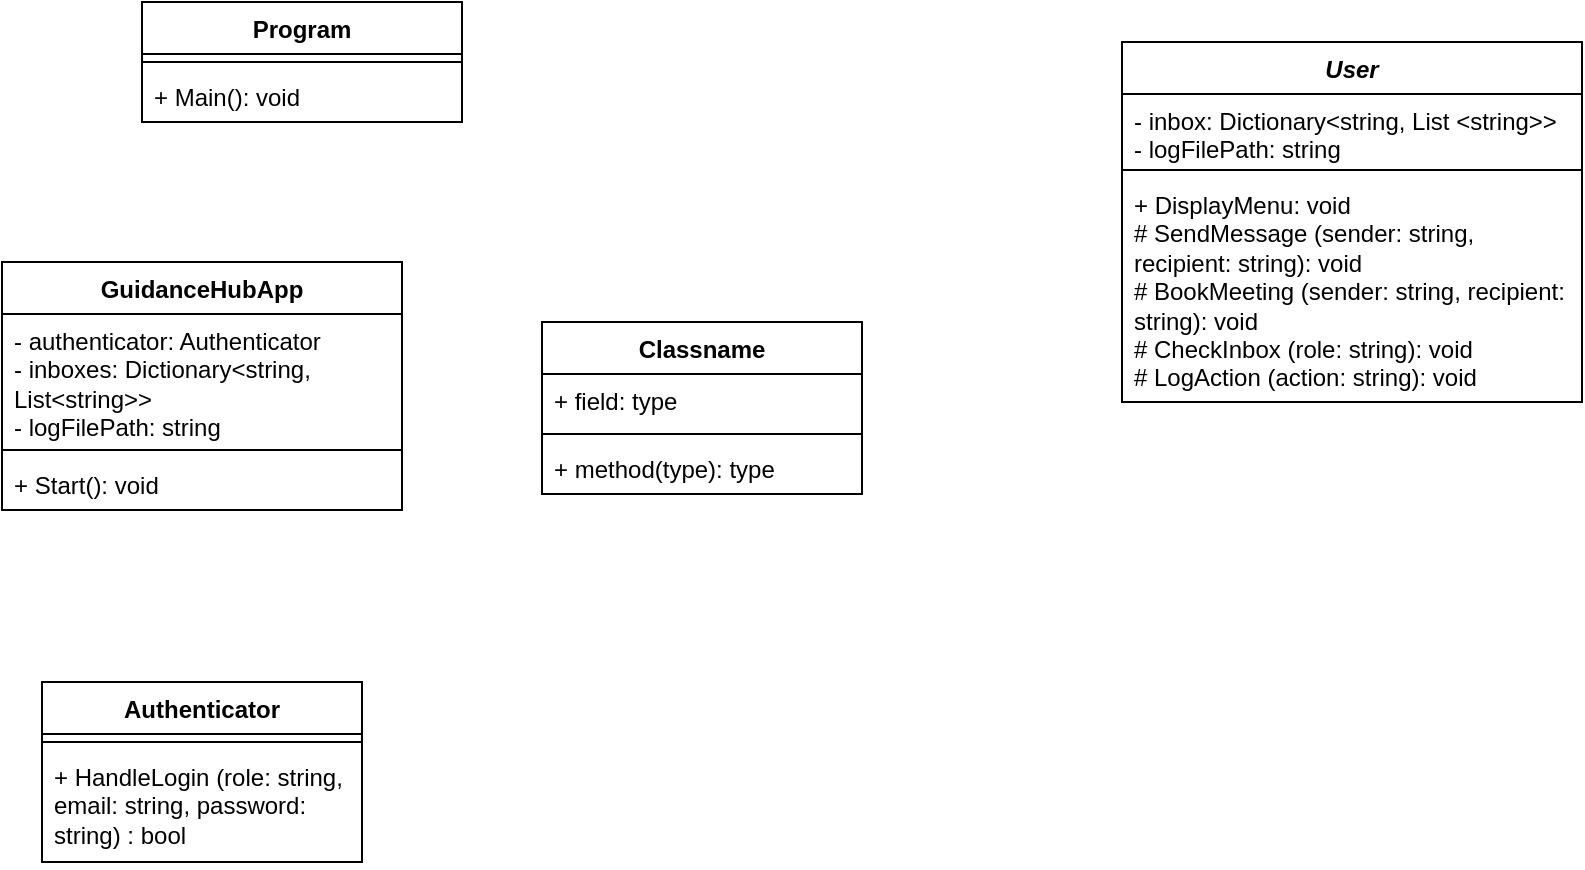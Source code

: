 <mxfile version="24.8.6">
  <diagram name="Page-1" id="BvLGYEvt-nDBIegFZNdJ">
    <mxGraphModel dx="1194" dy="535" grid="1" gridSize="10" guides="1" tooltips="1" connect="1" arrows="1" fold="1" page="1" pageScale="1" pageWidth="850" pageHeight="1100" math="0" shadow="0">
      <root>
        <mxCell id="0" />
        <mxCell id="1" parent="0" />
        <mxCell id="nNOjdYPiblm96Igl2QZm-2" value="GuidanceHubApp" style="swimlane;fontStyle=1;align=center;verticalAlign=top;childLayout=stackLayout;horizontal=1;startSize=26;horizontalStack=0;resizeParent=1;resizeParentMax=0;resizeLast=0;collapsible=1;marginBottom=0;whiteSpace=wrap;html=1;" vertex="1" parent="1">
          <mxGeometry x="20" y="170" width="200" height="124" as="geometry" />
        </mxCell>
        <mxCell id="nNOjdYPiblm96Igl2QZm-3" value="- authenticator: Authenticator&lt;div&gt;-&amp;nbsp;&lt;span style=&quot;background-color: initial;&quot;&gt;inboxes: Dictionary&amp;lt;string, List&amp;lt;string&amp;gt;&amp;gt;&lt;/span&gt;&lt;/div&gt;&lt;div&gt;&lt;span style=&quot;background-color: initial;&quot;&gt;-&amp;nbsp;&lt;/span&gt;&lt;span style=&quot;background-color: initial;&quot;&gt;logFilePath: string&lt;/span&gt;&lt;/div&gt;" style="text;strokeColor=none;fillColor=none;align=left;verticalAlign=top;spacingLeft=4;spacingRight=4;overflow=hidden;rotatable=0;points=[[0,0.5],[1,0.5]];portConstraint=eastwest;whiteSpace=wrap;html=1;" vertex="1" parent="nNOjdYPiblm96Igl2QZm-2">
          <mxGeometry y="26" width="200" height="64" as="geometry" />
        </mxCell>
        <mxCell id="nNOjdYPiblm96Igl2QZm-4" value="" style="line;strokeWidth=1;fillColor=none;align=left;verticalAlign=middle;spacingTop=-1;spacingLeft=3;spacingRight=3;rotatable=0;labelPosition=right;points=[];portConstraint=eastwest;strokeColor=inherit;" vertex="1" parent="nNOjdYPiblm96Igl2QZm-2">
          <mxGeometry y="90" width="200" height="8" as="geometry" />
        </mxCell>
        <mxCell id="nNOjdYPiblm96Igl2QZm-5" value="+&lt;span style=&quot;background-color: initial;&quot;&gt;&amp;nbsp;Start(): void&lt;/span&gt;" style="text;strokeColor=none;fillColor=none;align=left;verticalAlign=top;spacingLeft=4;spacingRight=4;overflow=hidden;rotatable=0;points=[[0,0.5],[1,0.5]];portConstraint=eastwest;whiteSpace=wrap;html=1;" vertex="1" parent="nNOjdYPiblm96Igl2QZm-2">
          <mxGeometry y="98" width="200" height="26" as="geometry" />
        </mxCell>
        <mxCell id="nNOjdYPiblm96Igl2QZm-6" value="Program" style="swimlane;fontStyle=1;align=center;verticalAlign=top;childLayout=stackLayout;horizontal=1;startSize=26;horizontalStack=0;resizeParent=1;resizeParentMax=0;resizeLast=0;collapsible=1;marginBottom=0;whiteSpace=wrap;html=1;" vertex="1" parent="1">
          <mxGeometry x="90" y="40" width="160" height="60" as="geometry" />
        </mxCell>
        <mxCell id="nNOjdYPiblm96Igl2QZm-8" value="" style="line;strokeWidth=1;fillColor=none;align=left;verticalAlign=middle;spacingTop=-1;spacingLeft=3;spacingRight=3;rotatable=0;labelPosition=right;points=[];portConstraint=eastwest;strokeColor=inherit;" vertex="1" parent="nNOjdYPiblm96Igl2QZm-6">
          <mxGeometry y="26" width="160" height="8" as="geometry" />
        </mxCell>
        <mxCell id="nNOjdYPiblm96Igl2QZm-9" value="+ Main(): void" style="text;strokeColor=none;fillColor=none;align=left;verticalAlign=top;spacingLeft=4;spacingRight=4;overflow=hidden;rotatable=0;points=[[0,0.5],[1,0.5]];portConstraint=eastwest;whiteSpace=wrap;html=1;" vertex="1" parent="nNOjdYPiblm96Igl2QZm-6">
          <mxGeometry y="34" width="160" height="26" as="geometry" />
        </mxCell>
        <mxCell id="nNOjdYPiblm96Igl2QZm-10" value="Authenticator" style="swimlane;fontStyle=1;align=center;verticalAlign=top;childLayout=stackLayout;horizontal=1;startSize=26;horizontalStack=0;resizeParent=1;resizeParentMax=0;resizeLast=0;collapsible=1;marginBottom=0;whiteSpace=wrap;html=1;" vertex="1" parent="1">
          <mxGeometry x="40" y="380" width="160" height="90" as="geometry" />
        </mxCell>
        <mxCell id="nNOjdYPiblm96Igl2QZm-12" value="" style="line;strokeWidth=1;fillColor=none;align=left;verticalAlign=middle;spacingTop=-1;spacingLeft=3;spacingRight=3;rotatable=0;labelPosition=right;points=[];portConstraint=eastwest;strokeColor=inherit;" vertex="1" parent="nNOjdYPiblm96Igl2QZm-10">
          <mxGeometry y="26" width="160" height="8" as="geometry" />
        </mxCell>
        <mxCell id="nNOjdYPiblm96Igl2QZm-13" value="+ HandleLogin (role: string, email: string, password: string) : bool" style="text;strokeColor=none;fillColor=none;align=left;verticalAlign=top;spacingLeft=4;spacingRight=4;overflow=hidden;rotatable=0;points=[[0,0.5],[1,0.5]];portConstraint=eastwest;whiteSpace=wrap;html=1;" vertex="1" parent="nNOjdYPiblm96Igl2QZm-10">
          <mxGeometry y="34" width="160" height="56" as="geometry" />
        </mxCell>
        <mxCell id="nNOjdYPiblm96Igl2QZm-14" value="&lt;i&gt;User&lt;/i&gt;" style="swimlane;fontStyle=1;align=center;verticalAlign=top;childLayout=stackLayout;horizontal=1;startSize=26;horizontalStack=0;resizeParent=1;resizeParentMax=0;resizeLast=0;collapsible=1;marginBottom=0;whiteSpace=wrap;html=1;" vertex="1" parent="1">
          <mxGeometry x="580" y="60" width="230" height="180" as="geometry" />
        </mxCell>
        <mxCell id="nNOjdYPiblm96Igl2QZm-15" value="- inbox: Dictionary&amp;lt;string, List &amp;lt;string&amp;gt;&amp;gt;&lt;div&gt;- logFilePath: string&lt;/div&gt;" style="text;strokeColor=none;fillColor=none;align=left;verticalAlign=top;spacingLeft=4;spacingRight=4;overflow=hidden;rotatable=0;points=[[0,0.5],[1,0.5]];portConstraint=eastwest;whiteSpace=wrap;html=1;" vertex="1" parent="nNOjdYPiblm96Igl2QZm-14">
          <mxGeometry y="26" width="230" height="34" as="geometry" />
        </mxCell>
        <mxCell id="nNOjdYPiblm96Igl2QZm-16" value="" style="line;strokeWidth=1;fillColor=none;align=left;verticalAlign=middle;spacingTop=-1;spacingLeft=3;spacingRight=3;rotatable=0;labelPosition=right;points=[];portConstraint=eastwest;strokeColor=inherit;" vertex="1" parent="nNOjdYPiblm96Igl2QZm-14">
          <mxGeometry y="60" width="230" height="8" as="geometry" />
        </mxCell>
        <mxCell id="nNOjdYPiblm96Igl2QZm-17" value="+ DisplayMenu: void&lt;div&gt;# SendMessage (sender: string, recipient: string): void&lt;/div&gt;&lt;div&gt;# BookMeeting (sender: string, recipient: string): void&lt;/div&gt;&lt;div&gt;# CheckInbox (role: string): void&lt;/div&gt;&lt;div&gt;# LogAction (action: string): void&lt;/div&gt;&lt;div&gt;&lt;br&gt;&lt;/div&gt;&lt;div&gt;&lt;br&gt;&lt;div&gt;&lt;br&gt;&lt;/div&gt;&lt;/div&gt;" style="text;strokeColor=none;fillColor=none;align=left;verticalAlign=top;spacingLeft=4;spacingRight=4;overflow=hidden;rotatable=0;points=[[0,0.5],[1,0.5]];portConstraint=eastwest;whiteSpace=wrap;html=1;" vertex="1" parent="nNOjdYPiblm96Igl2QZm-14">
          <mxGeometry y="68" width="230" height="112" as="geometry" />
        </mxCell>
        <mxCell id="nNOjdYPiblm96Igl2QZm-18" value="Classname" style="swimlane;fontStyle=1;align=center;verticalAlign=top;childLayout=stackLayout;horizontal=1;startSize=26;horizontalStack=0;resizeParent=1;resizeParentMax=0;resizeLast=0;collapsible=1;marginBottom=0;whiteSpace=wrap;html=1;" vertex="1" parent="1">
          <mxGeometry x="290" y="200" width="160" height="86" as="geometry" />
        </mxCell>
        <mxCell id="nNOjdYPiblm96Igl2QZm-19" value="+ field: type" style="text;strokeColor=none;fillColor=none;align=left;verticalAlign=top;spacingLeft=4;spacingRight=4;overflow=hidden;rotatable=0;points=[[0,0.5],[1,0.5]];portConstraint=eastwest;whiteSpace=wrap;html=1;" vertex="1" parent="nNOjdYPiblm96Igl2QZm-18">
          <mxGeometry y="26" width="160" height="26" as="geometry" />
        </mxCell>
        <mxCell id="nNOjdYPiblm96Igl2QZm-20" value="" style="line;strokeWidth=1;fillColor=none;align=left;verticalAlign=middle;spacingTop=-1;spacingLeft=3;spacingRight=3;rotatable=0;labelPosition=right;points=[];portConstraint=eastwest;strokeColor=inherit;" vertex="1" parent="nNOjdYPiblm96Igl2QZm-18">
          <mxGeometry y="52" width="160" height="8" as="geometry" />
        </mxCell>
        <mxCell id="nNOjdYPiblm96Igl2QZm-21" value="+ method(type): type" style="text;strokeColor=none;fillColor=none;align=left;verticalAlign=top;spacingLeft=4;spacingRight=4;overflow=hidden;rotatable=0;points=[[0,0.5],[1,0.5]];portConstraint=eastwest;whiteSpace=wrap;html=1;" vertex="1" parent="nNOjdYPiblm96Igl2QZm-18">
          <mxGeometry y="60" width="160" height="26" as="geometry" />
        </mxCell>
      </root>
    </mxGraphModel>
  </diagram>
</mxfile>
